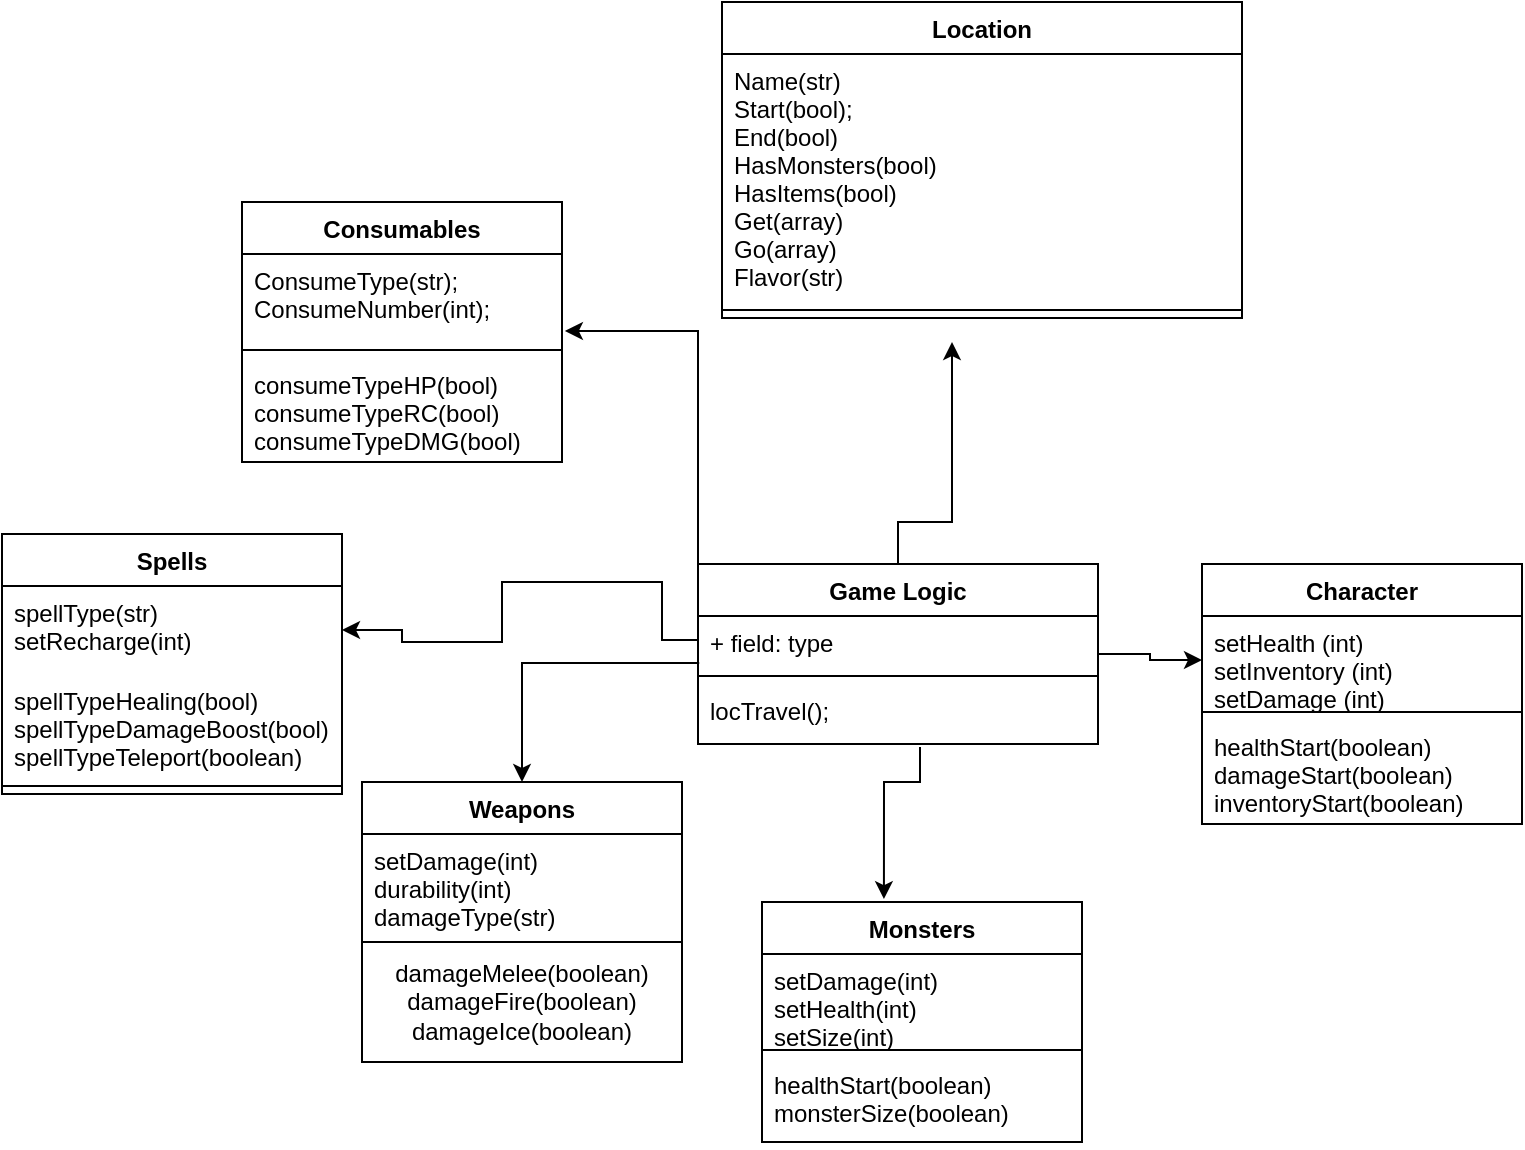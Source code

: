 <mxfile version="17.5.0" type="device"><diagram id="JH-kbLSihW9ZgI54_5LK" name="Page-1"><mxGraphModel dx="839" dy="977" grid="1" gridSize="10" guides="1" tooltips="1" connect="1" arrows="1" fold="1" page="1" pageScale="1" pageWidth="850" pageHeight="1100" background="#FFFFFF" math="0" shadow="0"><root><mxCell id="0"/><mxCell id="1" parent="0"/><mxCell id="G_cTWSV_KLJYPNcDIyrp-1" style="edgeStyle=orthogonalEdgeStyle;rounded=0;orthogonalLoop=1;jettySize=auto;html=1;exitX=0.5;exitY=0;exitDx=0;exitDy=0;" parent="1" source="jTxGhpb9Axv69rySEj0M-1" edge="1"><mxGeometry relative="1" as="geometry"><mxPoint x="505" y="330" as="targetPoint"/><mxPoint x="340" y="430" as="sourcePoint"/><Array as="points"><mxPoint x="478" y="420"/><mxPoint x="505" y="420"/></Array></mxGeometry></mxCell><mxCell id="G_cTWSV_KLJYPNcDIyrp-6" style="edgeStyle=orthogonalEdgeStyle;rounded=0;orthogonalLoop=1;jettySize=auto;html=1;entryX=0;entryY=0.5;entryDx=0;entryDy=0;" parent="1" source="jTxGhpb9Axv69rySEj0M-1" target="G_cTWSV_KLJYPNcDIyrp-8" edge="1"><mxGeometry relative="1" as="geometry"><mxPoint x="600" y="510" as="targetPoint"/></mxGeometry></mxCell><mxCell id="jTxGhpb9Axv69rySEj0M-1" value="Game Logic" style="swimlane;fontStyle=1;align=center;verticalAlign=top;childLayout=stackLayout;horizontal=1;startSize=26;horizontalStack=0;resizeParent=1;resizeParentMax=0;resizeLast=0;collapsible=1;marginBottom=0;" parent="1" vertex="1"><mxGeometry x="378" y="441" width="200" height="90" as="geometry"/></mxCell><mxCell id="jTxGhpb9Axv69rySEj0M-2" value="+ field: type" style="text;strokeColor=none;fillColor=none;align=left;verticalAlign=top;spacingLeft=4;spacingRight=4;overflow=hidden;rotatable=0;points=[[0,0.5],[1,0.5]];portConstraint=eastwest;" parent="jTxGhpb9Axv69rySEj0M-1" vertex="1"><mxGeometry y="26" width="200" height="26" as="geometry"/></mxCell><mxCell id="jTxGhpb9Axv69rySEj0M-3" value="" style="line;strokeWidth=1;fillColor=none;align=left;verticalAlign=middle;spacingTop=-1;spacingLeft=3;spacingRight=3;rotatable=0;labelPosition=right;points=[];portConstraint=eastwest;" parent="jTxGhpb9Axv69rySEj0M-1" vertex="1"><mxGeometry y="52" width="200" height="8" as="geometry"/></mxCell><mxCell id="jTxGhpb9Axv69rySEj0M-4" value="locTravel();&#10;" style="text;strokeColor=none;fillColor=none;align=left;verticalAlign=top;spacingLeft=4;spacingRight=4;overflow=hidden;rotatable=0;points=[[0,0.5],[1,0.5]];portConstraint=eastwest;" parent="jTxGhpb9Axv69rySEj0M-1" vertex="1"><mxGeometry y="60" width="200" height="30" as="geometry"/></mxCell><mxCell id="G_cTWSV_KLJYPNcDIyrp-2" value="Location" style="swimlane;fontStyle=1;align=center;verticalAlign=top;childLayout=stackLayout;horizontal=1;startSize=26;horizontalStack=0;resizeParent=1;resizeParentMax=0;resizeLast=0;collapsible=1;marginBottom=0;" parent="1" vertex="1"><mxGeometry x="390" y="160" width="260" height="158" as="geometry"/></mxCell><mxCell id="G_cTWSV_KLJYPNcDIyrp-3" value="Name(str)&#10;Start(bool);&#10;End(bool)&#10;HasMonsters(bool)&#10;HasItems(bool)&#10;Get(array)&#10;Go(array)&#10;Flavor(str)&#10;&#10;          " style="text;strokeColor=none;fillColor=none;align=left;verticalAlign=top;spacingLeft=4;spacingRight=4;overflow=hidden;rotatable=0;points=[[0,0.5],[1,0.5]];portConstraint=eastwest;" parent="G_cTWSV_KLJYPNcDIyrp-2" vertex="1"><mxGeometry y="26" width="260" height="124" as="geometry"/></mxCell><mxCell id="G_cTWSV_KLJYPNcDIyrp-4" value="" style="line;strokeWidth=1;fillColor=none;align=left;verticalAlign=middle;spacingTop=-1;spacingLeft=3;spacingRight=3;rotatable=0;labelPosition=right;points=[];portConstraint=eastwest;" parent="G_cTWSV_KLJYPNcDIyrp-2" vertex="1"><mxGeometry y="150" width="260" height="8" as="geometry"/></mxCell><mxCell id="G_cTWSV_KLJYPNcDIyrp-7" value="Character" style="swimlane;fontStyle=1;align=center;verticalAlign=top;childLayout=stackLayout;horizontal=1;startSize=26;horizontalStack=0;resizeParent=1;resizeParentMax=0;resizeLast=0;collapsible=1;marginBottom=0;" parent="1" vertex="1"><mxGeometry x="630" y="441" width="160" height="130" as="geometry"/></mxCell><mxCell id="G_cTWSV_KLJYPNcDIyrp-8" value="setHealth (int)&#10;setInventory (int)&#10;setDamage (int)" style="text;strokeColor=none;fillColor=none;align=left;verticalAlign=top;spacingLeft=4;spacingRight=4;overflow=hidden;rotatable=0;points=[[0,0.5],[1,0.5]];portConstraint=eastwest;" parent="G_cTWSV_KLJYPNcDIyrp-7" vertex="1"><mxGeometry y="26" width="160" height="44" as="geometry"/></mxCell><mxCell id="G_cTWSV_KLJYPNcDIyrp-9" value="" style="line;strokeWidth=1;fillColor=none;align=left;verticalAlign=middle;spacingTop=-1;spacingLeft=3;spacingRight=3;rotatable=0;labelPosition=right;points=[];portConstraint=eastwest;" parent="G_cTWSV_KLJYPNcDIyrp-7" vertex="1"><mxGeometry y="70" width="160" height="8" as="geometry"/></mxCell><mxCell id="G_cTWSV_KLJYPNcDIyrp-10" value="healthStart(boolean)&#10;damageStart(boolean)&#10;inventoryStart(boolean)" style="text;strokeColor=none;fillColor=none;align=left;verticalAlign=top;spacingLeft=4;spacingRight=4;overflow=hidden;rotatable=0;points=[[0,0.5],[1,0.5]];portConstraint=eastwest;" parent="G_cTWSV_KLJYPNcDIyrp-7" vertex="1"><mxGeometry y="78" width="160" height="52" as="geometry"/></mxCell><mxCell id="G_cTWSV_KLJYPNcDIyrp-11" style="edgeStyle=orthogonalEdgeStyle;rounded=0;orthogonalLoop=1;jettySize=auto;html=1;entryX=0.381;entryY=-0.012;entryDx=0;entryDy=0;entryPerimeter=0;exitX=0.555;exitY=1.05;exitDx=0;exitDy=0;exitPerimeter=0;" parent="1" source="jTxGhpb9Axv69rySEj0M-4" target="G_cTWSV_KLJYPNcDIyrp-12" edge="1"><mxGeometry relative="1" as="geometry"><mxPoint x="300" y="570" as="targetPoint"/><mxPoint x="478" y="580" as="sourcePoint"/><Array as="points"><mxPoint x="489" y="550"/><mxPoint x="471" y="550"/></Array></mxGeometry></mxCell><mxCell id="G_cTWSV_KLJYPNcDIyrp-12" value="Monsters" style="swimlane;fontStyle=1;align=center;verticalAlign=top;childLayout=stackLayout;horizontal=1;startSize=26;horizontalStack=0;resizeParent=1;resizeParentMax=0;resizeLast=0;collapsible=1;marginBottom=0;" parent="1" vertex="1"><mxGeometry x="410" y="610" width="160" height="120" as="geometry"/></mxCell><mxCell id="G_cTWSV_KLJYPNcDIyrp-13" value="setDamage(int)&#10;setHealth(int)&#10;setSize(int)" style="text;strokeColor=none;fillColor=none;align=left;verticalAlign=top;spacingLeft=4;spacingRight=4;overflow=hidden;rotatable=0;points=[[0,0.5],[1,0.5]];portConstraint=eastwest;" parent="G_cTWSV_KLJYPNcDIyrp-12" vertex="1"><mxGeometry y="26" width="160" height="44" as="geometry"/></mxCell><mxCell id="G_cTWSV_KLJYPNcDIyrp-14" value="" style="line;strokeWidth=1;fillColor=none;align=left;verticalAlign=middle;spacingTop=-1;spacingLeft=3;spacingRight=3;rotatable=0;labelPosition=right;points=[];portConstraint=eastwest;" parent="G_cTWSV_KLJYPNcDIyrp-12" vertex="1"><mxGeometry y="70" width="160" height="8" as="geometry"/></mxCell><mxCell id="G_cTWSV_KLJYPNcDIyrp-15" value="healthStart(boolean)&#10;monsterSize(boolean)" style="text;strokeColor=none;fillColor=none;align=left;verticalAlign=top;spacingLeft=4;spacingRight=4;overflow=hidden;rotatable=0;points=[[0,0.5],[1,0.5]];portConstraint=eastwest;" parent="G_cTWSV_KLJYPNcDIyrp-12" vertex="1"><mxGeometry y="78" width="160" height="42" as="geometry"/></mxCell><mxCell id="G_cTWSV_KLJYPNcDIyrp-21" style="edgeStyle=orthogonalEdgeStyle;rounded=0;orthogonalLoop=1;jettySize=auto;html=1;entryX=1;entryY=0.5;entryDx=0;entryDy=0;" parent="1" source="jTxGhpb9Axv69rySEj0M-2" target="G_cTWSV_KLJYPNcDIyrp-41" edge="1"><mxGeometry relative="1" as="geometry"><mxPoint x="230" y="480" as="targetPoint"/><Array as="points"><mxPoint x="360" y="479"/><mxPoint x="360" y="450"/><mxPoint x="280" y="450"/><mxPoint x="280" y="480"/><mxPoint x="230" y="480"/><mxPoint x="230" y="474"/></Array></mxGeometry></mxCell><mxCell id="G_cTWSV_KLJYPNcDIyrp-35" value="" style="edgeStyle=orthogonalEdgeStyle;rounded=0;orthogonalLoop=1;jettySize=auto;html=1;exitX=0.003;exitY=0.904;exitDx=0;exitDy=0;exitPerimeter=0;" parent="1" source="jTxGhpb9Axv69rySEj0M-2" target="G_cTWSV_KLJYPNcDIyrp-31" edge="1"><mxGeometry relative="1" as="geometry"><mxPoint x="240" y="496" as="sourcePoint"/></mxGeometry></mxCell><mxCell id="d_LXviqX2yvRSVl9hhNe-14" value="" style="edgeStyle=orthogonalEdgeStyle;rounded=0;orthogonalLoop=1;jettySize=auto;html=1;entryX=1.009;entryY=0.875;entryDx=0;entryDy=0;entryPerimeter=0;exitX=0;exitY=0;exitDx=0;exitDy=0;" parent="1" source="jTxGhpb9Axv69rySEj0M-1" target="G_cTWSV_KLJYPNcDIyrp-28" edge="1"><mxGeometry relative="1" as="geometry"><mxPoint x="330" y="450" as="sourcePoint"/><mxPoint x="280" y="340" as="targetPoint"/></mxGeometry></mxCell><mxCell id="G_cTWSV_KLJYPNcDIyrp-27" value="Consumables" style="swimlane;fontStyle=1;align=center;verticalAlign=top;childLayout=stackLayout;horizontal=1;startSize=26;horizontalStack=0;resizeParent=1;resizeParentMax=0;resizeLast=0;collapsible=1;marginBottom=0;" parent="1" vertex="1"><mxGeometry x="150" y="260" width="160" height="130" as="geometry"/></mxCell><mxCell id="G_cTWSV_KLJYPNcDIyrp-28" value="ConsumeType(str);&#10;ConsumeNumber(int);" style="text;strokeColor=none;fillColor=none;align=left;verticalAlign=top;spacingLeft=4;spacingRight=4;overflow=hidden;rotatable=0;points=[[0,0.5],[1,0.5]];portConstraint=eastwest;" parent="G_cTWSV_KLJYPNcDIyrp-27" vertex="1"><mxGeometry y="26" width="160" height="44" as="geometry"/></mxCell><mxCell id="G_cTWSV_KLJYPNcDIyrp-29" value="" style="line;strokeWidth=1;fillColor=none;align=left;verticalAlign=middle;spacingTop=-1;spacingLeft=3;spacingRight=3;rotatable=0;labelPosition=right;points=[];portConstraint=eastwest;" parent="G_cTWSV_KLJYPNcDIyrp-27" vertex="1"><mxGeometry y="70" width="160" height="8" as="geometry"/></mxCell><mxCell id="G_cTWSV_KLJYPNcDIyrp-30" value="consumeTypeHP(bool)&#10;consumeTypeRC(bool)&#10;consumeTypeDMG(bool)" style="text;strokeColor=none;fillColor=none;align=left;verticalAlign=top;spacingLeft=4;spacingRight=4;overflow=hidden;rotatable=0;points=[[0,0.5],[1,0.5]];portConstraint=eastwest;" parent="G_cTWSV_KLJYPNcDIyrp-27" vertex="1"><mxGeometry y="78" width="160" height="52" as="geometry"/></mxCell><mxCell id="G_cTWSV_KLJYPNcDIyrp-31" value="Weapons" style="swimlane;fontStyle=1;align=center;verticalAlign=top;childLayout=stackLayout;horizontal=1;startSize=26;horizontalStack=0;resizeParent=1;resizeParentMax=0;resizeLast=0;collapsible=1;marginBottom=0;" parent="1" vertex="1"><mxGeometry x="210" y="550" width="160" height="80" as="geometry"/></mxCell><mxCell id="G_cTWSV_KLJYPNcDIyrp-32" value="setDamage(int)&#10;durability(int)&#10;damageType(str)&#10;" style="text;strokeColor=none;fillColor=none;align=left;verticalAlign=top;spacingLeft=4;spacingRight=4;overflow=hidden;rotatable=0;points=[[0,0.5],[1,0.5]];portConstraint=eastwest;" parent="G_cTWSV_KLJYPNcDIyrp-31" vertex="1"><mxGeometry y="26" width="160" height="54" as="geometry"/></mxCell><mxCell id="G_cTWSV_KLJYPNcDIyrp-33" value="" style="line;strokeWidth=1;fillColor=none;align=left;verticalAlign=middle;spacingTop=-1;spacingLeft=3;spacingRight=3;rotatable=0;labelPosition=right;points=[];portConstraint=eastwest;" parent="G_cTWSV_KLJYPNcDIyrp-31" vertex="1"><mxGeometry y="80" width="160" as="geometry"/></mxCell><mxCell id="G_cTWSV_KLJYPNcDIyrp-40" value="Spells" style="swimlane;fontStyle=1;align=center;verticalAlign=top;childLayout=stackLayout;horizontal=1;startSize=26;horizontalStack=0;resizeParent=1;resizeParentMax=0;resizeLast=0;collapsible=1;marginBottom=0;" parent="1" vertex="1"><mxGeometry x="30" y="426" width="170" height="130" as="geometry"/></mxCell><mxCell id="G_cTWSV_KLJYPNcDIyrp-41" value="spellType(str)&#10;setRecharge(int)" style="text;strokeColor=none;fillColor=none;align=left;verticalAlign=top;spacingLeft=4;spacingRight=4;overflow=hidden;rotatable=0;points=[[0,0.5],[1,0.5]];portConstraint=eastwest;" parent="G_cTWSV_KLJYPNcDIyrp-40" vertex="1"><mxGeometry y="26" width="170" height="44" as="geometry"/></mxCell><mxCell id="G_cTWSV_KLJYPNcDIyrp-43" value="spellTypeHealing(bool)&#10;spellTypeDamageBoost(bool)&#10;spellTypeTeleport(boolean)" style="text;strokeColor=none;fillColor=none;align=left;verticalAlign=top;spacingLeft=4;spacingRight=4;overflow=hidden;rotatable=0;points=[[0,0.5],[1,0.5]];portConstraint=eastwest;" parent="G_cTWSV_KLJYPNcDIyrp-40" vertex="1"><mxGeometry y="70" width="170" height="52" as="geometry"/></mxCell><mxCell id="G_cTWSV_KLJYPNcDIyrp-42" value="" style="line;strokeWidth=1;fillColor=none;align=left;verticalAlign=middle;spacingTop=-1;spacingLeft=3;spacingRight=3;rotatable=0;labelPosition=right;points=[];portConstraint=eastwest;" parent="G_cTWSV_KLJYPNcDIyrp-40" vertex="1"><mxGeometry y="122" width="170" height="8" as="geometry"/></mxCell><mxCell id="d_LXviqX2yvRSVl9hhNe-8" value="damageMelee(boolean)&lt;br&gt;damageFire(boolean)&lt;br&gt;damageIce(boolean)" style="rounded=0;whiteSpace=wrap;html=1;" parent="1" vertex="1"><mxGeometry x="210" y="630" width="160" height="60" as="geometry"/></mxCell></root></mxGraphModel></diagram></mxfile>